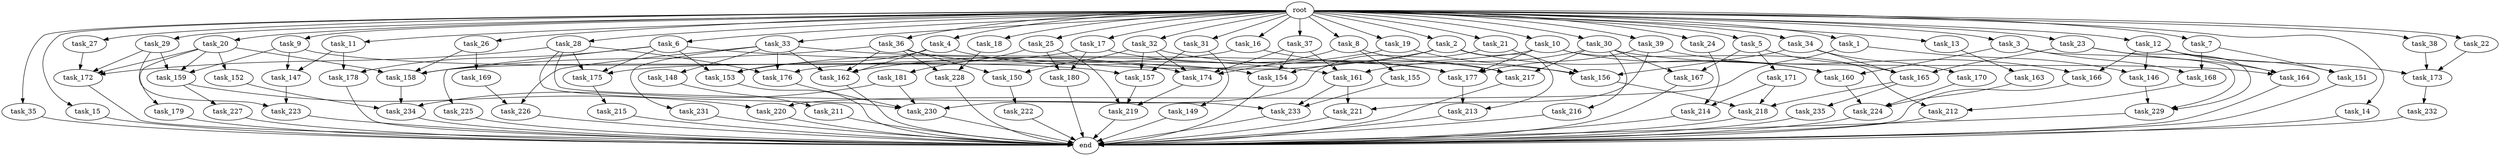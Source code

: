 digraph G {
  task_8 [size="102.400000"];
  task_173 [size="138297946931.200012"];
  task_158 [size="139156940390.399994"];
  task_17 [size="102.400000"];
  task_147 [size="21474836480.000000"];
  root [size="0.000000"];
  task_223 [size="45526653337.600006"];
  task_35 [size="102.400000"];
  task_161 [size="103079215104.000000"];
  task_159 [size="42090679500.800003"];
  task_26 [size="102.400000"];
  task_15 [size="102.400000"];
  task_167 [size="73014444032.000000"];
  task_227 [size="69578470195.199997"];
  task_211 [size="54975581388.800003"];
  task_146 [size="83322365542.400009"];
  task_166 [size="100502234726.400009"];
  task_4 [size="102.400000"];
  task_177 [size="202722456371.200012"];
  task_33 [size="102.400000"];
  task_181 [size="13743895347.200001"];
  task_231 [size="54975581388.800003"];
  task_216 [size="3435973836.800000"];
  task_152 [size="30923764531.200001"];
  task_233 [size="92771293593.600006"];
  task_176 [size="144310901145.600006"];
  end [size="0.000000"];
  task_13 [size="102.400000"];
  task_153 [size="125413045043.200012"];
  task_30 [size="102.400000"];
  task_5 [size="102.400000"];
  task_6 [size="102.400000"];
  task_228 [size="93630287052.800003"];
  task_25 [size="102.400000"];
  task_217 [size="37795712204.800003"];
  task_163 [size="3435973836.800000"];
  task_169 [size="69578470195.199997"];
  task_3 [size="102.400000"];
  task_179 [size="30923764531.200001"];
  task_234 [size="113387136614.400009"];
  task_164 [size="86758339379.200012"];
  task_230 [size="199286482534.400024"];
  task_157 [size="93630287052.800003"];
  task_215 [size="7730941132.800000"];
  task_16 [size="102.400000"];
  task_154 [size="197568495616.000000"];
  task_214 [size="21474836480.000000"];
  task_27 [size="102.400000"];
  task_224 [size="91912300134.400009"];
  task_155 [size="3435973836.800000"];
  task_160 [size="158913789952.000000"];
  task_12 [size="102.400000"];
  task_21 [size="102.400000"];
  task_18 [size="102.400000"];
  task_180 [size="44667659878.400002"];
  task_22 [size="102.400000"];
  task_31 [size="102.400000"];
  task_9 [size="102.400000"];
  task_162 [size="174375672217.600006"];
  task_168 [size="38654705664.000000"];
  task_32 [size="102.400000"];
  task_28 [size="102.400000"];
  task_174 [size="127990025420.800003"];
  task_221 [size="34359738368.000000"];
  task_29 [size="102.400000"];
  task_34 [size="102.400000"];
  task_39 [size="102.400000"];
  task_10 [size="102.400000"];
  task_148 [size="54975581388.800003"];
  task_212 [size="93630287052.800003"];
  task_178 [size="27487790694.400002"];
  task_2 [size="102.400000"];
  task_171 [size="69578470195.199997"];
  task_225 [size="13743895347.200001"];
  task_7 [size="102.400000"];
  task_213 [size="111669149696.000000"];
  task_14 [size="102.400000"];
  task_156 [size="173516678758.400024"];
  task_151 [size="77309411328.000000"];
  task_222 [size="54975581388.800003"];
  task_24 [size="102.400000"];
  task_38 [size="102.400000"];
  task_19 [size="102.400000"];
  task_219 [size="82463372083.200012"];
  task_226 [size="62706522521.600006"];
  task_36 [size="102.400000"];
  task_170 [size="42090679500.800003"];
  task_220 [size="83322365542.400009"];
  task_150 [size="38654705664.000000"];
  task_235 [size="54975581388.800003"];
  task_175 [size="20615843020.800003"];
  task_232 [size="42090679500.800003"];
  task_149 [size="54975581388.800003"];
  task_229 [size="52398601011.200005"];
  task_23 [size="102.400000"];
  task_37 [size="102.400000"];
  task_165 [size="125413045043.200012"];
  task_1 [size="102.400000"];
  task_218 [size="154618822656.000000"];
  task_172 [size="68719476736.000000"];
  task_20 [size="102.400000"];
  task_11 [size="102.400000"];

  task_8 -> task_174 [size="33554432.000000"];
  task_8 -> task_217 [size="33554432.000000"];
  task_8 -> task_155 [size="33554432.000000"];
  task_173 -> task_232 [size="411041792.000000"];
  task_158 -> task_234 [size="33554432.000000"];
  task_17 -> task_180 [size="301989888.000000"];
  task_17 -> task_177 [size="301989888.000000"];
  task_17 -> task_158 [size="301989888.000000"];
  task_147 -> task_223 [size="411041792.000000"];
  root -> task_8 [size="1.000000"];
  root -> task_14 [size="1.000000"];
  root -> task_24 [size="1.000000"];
  root -> task_13 [size="1.000000"];
  root -> task_33 [size="1.000000"];
  root -> task_12 [size="1.000000"];
  root -> task_21 [size="1.000000"];
  root -> task_18 [size="1.000000"];
  root -> task_22 [size="1.000000"];
  root -> task_31 [size="1.000000"];
  root -> task_9 [size="1.000000"];
  root -> task_5 [size="1.000000"];
  root -> task_36 [size="1.000000"];
  root -> task_32 [size="1.000000"];
  root -> task_26 [size="1.000000"];
  root -> task_15 [size="1.000000"];
  root -> task_6 [size="1.000000"];
  root -> task_4 [size="1.000000"];
  root -> task_25 [size="1.000000"];
  root -> task_30 [size="1.000000"];
  root -> task_34 [size="1.000000"];
  root -> task_3 [size="1.000000"];
  root -> task_19 [size="1.000000"];
  root -> task_10 [size="1.000000"];
  root -> task_23 [size="1.000000"];
  root -> task_37 [size="1.000000"];
  root -> task_39 [size="1.000000"];
  root -> task_1 [size="1.000000"];
  root -> task_11 [size="1.000000"];
  root -> task_17 [size="1.000000"];
  root -> task_2 [size="1.000000"];
  root -> task_29 [size="1.000000"];
  root -> task_20 [size="1.000000"];
  root -> task_35 [size="1.000000"];
  root -> task_7 [size="1.000000"];
  root -> task_27 [size="1.000000"];
  root -> task_38 [size="1.000000"];
  root -> task_28 [size="1.000000"];
  root -> task_16 [size="1.000000"];
  task_223 -> end [size="1.000000"];
  task_35 -> end [size="1.000000"];
  task_161 -> task_233 [size="33554432.000000"];
  task_161 -> task_221 [size="33554432.000000"];
  task_159 -> task_227 [size="679477248.000000"];
  task_159 -> task_220 [size="679477248.000000"];
  task_26 -> task_169 [size="679477248.000000"];
  task_26 -> task_158 [size="679477248.000000"];
  task_15 -> end [size="1.000000"];
  task_167 -> end [size="1.000000"];
  task_227 -> end [size="1.000000"];
  task_211 -> end [size="1.000000"];
  task_146 -> task_229 [size="75497472.000000"];
  task_166 -> end [size="1.000000"];
  task_4 -> task_153 [size="679477248.000000"];
  task_4 -> task_154 [size="679477248.000000"];
  task_4 -> task_162 [size="679477248.000000"];
  task_177 -> task_213 [size="679477248.000000"];
  task_33 -> task_162 [size="536870912.000000"];
  task_33 -> task_176 [size="536870912.000000"];
  task_33 -> task_226 [size="536870912.000000"];
  task_33 -> task_148 [size="536870912.000000"];
  task_33 -> task_231 [size="536870912.000000"];
  task_33 -> task_177 [size="536870912.000000"];
  task_181 -> task_230 [size="536870912.000000"];
  task_181 -> task_234 [size="536870912.000000"];
  task_231 -> end [size="1.000000"];
  task_216 -> end [size="1.000000"];
  task_152 -> task_234 [size="536870912.000000"];
  task_233 -> end [size="1.000000"];
  task_176 -> task_230 [size="536870912.000000"];
  task_13 -> task_163 [size="33554432.000000"];
  task_153 -> end [size="1.000000"];
  task_30 -> task_161 [size="33554432.000000"];
  task_30 -> task_167 [size="33554432.000000"];
  task_30 -> task_216 [size="33554432.000000"];
  task_30 -> task_217 [size="33554432.000000"];
  task_30 -> task_164 [size="33554432.000000"];
  task_5 -> task_167 [size="679477248.000000"];
  task_5 -> task_165 [size="679477248.000000"];
  task_5 -> task_171 [size="679477248.000000"];
  task_6 -> task_153 [size="134217728.000000"];
  task_6 -> task_161 [size="134217728.000000"];
  task_6 -> task_175 [size="134217728.000000"];
  task_6 -> task_178 [size="134217728.000000"];
  task_6 -> task_225 [size="134217728.000000"];
  task_228 -> end [size="1.000000"];
  task_25 -> task_181 [size="134217728.000000"];
  task_25 -> task_180 [size="134217728.000000"];
  task_25 -> task_219 [size="134217728.000000"];
  task_217 -> end [size="1.000000"];
  task_163 -> task_224 [size="75497472.000000"];
  task_169 -> task_226 [size="75497472.000000"];
  task_3 -> task_229 [size="301989888.000000"];
  task_3 -> task_160 [size="301989888.000000"];
  task_3 -> task_168 [size="301989888.000000"];
  task_179 -> end [size="1.000000"];
  task_234 -> end [size="1.000000"];
  task_164 -> end [size="1.000000"];
  task_230 -> end [size="1.000000"];
  task_157 -> task_219 [size="536870912.000000"];
  task_215 -> end [size="1.000000"];
  task_16 -> task_175 [size="33554432.000000"];
  task_16 -> task_156 [size="33554432.000000"];
  task_154 -> end [size="1.000000"];
  task_214 -> end [size="1.000000"];
  task_27 -> task_172 [size="301989888.000000"];
  task_224 -> end [size="1.000000"];
  task_155 -> task_233 [size="838860800.000000"];
  task_160 -> task_224 [size="411041792.000000"];
  task_12 -> task_146 [size="679477248.000000"];
  task_12 -> task_166 [size="679477248.000000"];
  task_12 -> task_151 [size="679477248.000000"];
  task_12 -> task_173 [size="679477248.000000"];
  task_12 -> task_164 [size="679477248.000000"];
  task_21 -> task_156 [size="838860800.000000"];
  task_21 -> task_230 [size="838860800.000000"];
  task_18 -> task_228 [size="838860800.000000"];
  task_180 -> end [size="1.000000"];
  task_22 -> task_173 [size="134217728.000000"];
  task_31 -> task_149 [size="536870912.000000"];
  task_31 -> task_157 [size="536870912.000000"];
  task_9 -> task_147 [size="75497472.000000"];
  task_9 -> task_159 [size="75497472.000000"];
  task_9 -> task_157 [size="75497472.000000"];
  task_162 -> end [size="1.000000"];
  task_168 -> task_212 [size="75497472.000000"];
  task_32 -> task_150 [size="301989888.000000"];
  task_32 -> task_157 [size="301989888.000000"];
  task_32 -> task_174 [size="301989888.000000"];
  task_32 -> task_217 [size="301989888.000000"];
  task_28 -> task_176 [size="33554432.000000"];
  task_28 -> task_172 [size="33554432.000000"];
  task_28 -> task_233 [size="33554432.000000"];
  task_28 -> task_230 [size="33554432.000000"];
  task_28 -> task_175 [size="33554432.000000"];
  task_174 -> task_219 [size="134217728.000000"];
  task_221 -> end [size="1.000000"];
  task_29 -> task_159 [size="33554432.000000"];
  task_29 -> task_223 [size="33554432.000000"];
  task_29 -> task_172 [size="33554432.000000"];
  task_34 -> task_170 [size="411041792.000000"];
  task_34 -> task_156 [size="411041792.000000"];
  task_34 -> task_165 [size="411041792.000000"];
  task_39 -> task_166 [size="301989888.000000"];
  task_39 -> task_177 [size="301989888.000000"];
  task_39 -> task_221 [size="301989888.000000"];
  task_10 -> task_160 [size="838860800.000000"];
  task_10 -> task_176 [size="838860800.000000"];
  task_10 -> task_177 [size="838860800.000000"];
  task_10 -> task_212 [size="838860800.000000"];
  task_148 -> task_211 [size="536870912.000000"];
  task_212 -> end [size="1.000000"];
  task_178 -> end [size="1.000000"];
  task_2 -> task_154 [size="411041792.000000"];
  task_2 -> task_160 [size="411041792.000000"];
  task_2 -> task_162 [size="411041792.000000"];
  task_2 -> task_213 [size="411041792.000000"];
  task_171 -> task_214 [size="134217728.000000"];
  task_171 -> task_218 [size="134217728.000000"];
  task_225 -> end [size="1.000000"];
  task_7 -> task_151 [size="75497472.000000"];
  task_7 -> task_168 [size="75497472.000000"];
  task_213 -> end [size="1.000000"];
  task_14 -> end [size="1.000000"];
  task_156 -> task_218 [size="838860800.000000"];
  task_151 -> end [size="1.000000"];
  task_222 -> end [size="1.000000"];
  task_24 -> task_214 [size="75497472.000000"];
  task_38 -> task_173 [size="536870912.000000"];
  task_19 -> task_153 [size="411041792.000000"];
  task_19 -> task_156 [size="411041792.000000"];
  task_219 -> end [size="1.000000"];
  task_226 -> end [size="1.000000"];
  task_36 -> task_150 [size="75497472.000000"];
  task_36 -> task_174 [size="75497472.000000"];
  task_36 -> task_162 [size="75497472.000000"];
  task_36 -> task_158 [size="75497472.000000"];
  task_36 -> task_228 [size="75497472.000000"];
  task_170 -> task_224 [size="411041792.000000"];
  task_220 -> end [size="1.000000"];
  task_150 -> task_222 [size="536870912.000000"];
  task_235 -> end [size="1.000000"];
  task_175 -> task_215 [size="75497472.000000"];
  task_232 -> end [size="1.000000"];
  task_149 -> end [size="1.000000"];
  task_229 -> end [size="1.000000"];
  task_23 -> task_229 [size="134217728.000000"];
  task_23 -> task_165 [size="134217728.000000"];
  task_23 -> task_164 [size="134217728.000000"];
  task_37 -> task_154 [size="838860800.000000"];
  task_37 -> task_161 [size="838860800.000000"];
  task_37 -> task_174 [size="838860800.000000"];
  task_165 -> task_235 [size="536870912.000000"];
  task_165 -> task_218 [size="536870912.000000"];
  task_1 -> task_220 [size="134217728.000000"];
  task_1 -> task_146 [size="134217728.000000"];
  task_218 -> end [size="1.000000"];
  task_172 -> end [size="1.000000"];
  task_20 -> task_159 [size="301989888.000000"];
  task_20 -> task_172 [size="301989888.000000"];
  task_20 -> task_179 [size="301989888.000000"];
  task_20 -> task_158 [size="301989888.000000"];
  task_20 -> task_152 [size="301989888.000000"];
  task_11 -> task_147 [size="134217728.000000"];
  task_11 -> task_178 [size="134217728.000000"];
}
